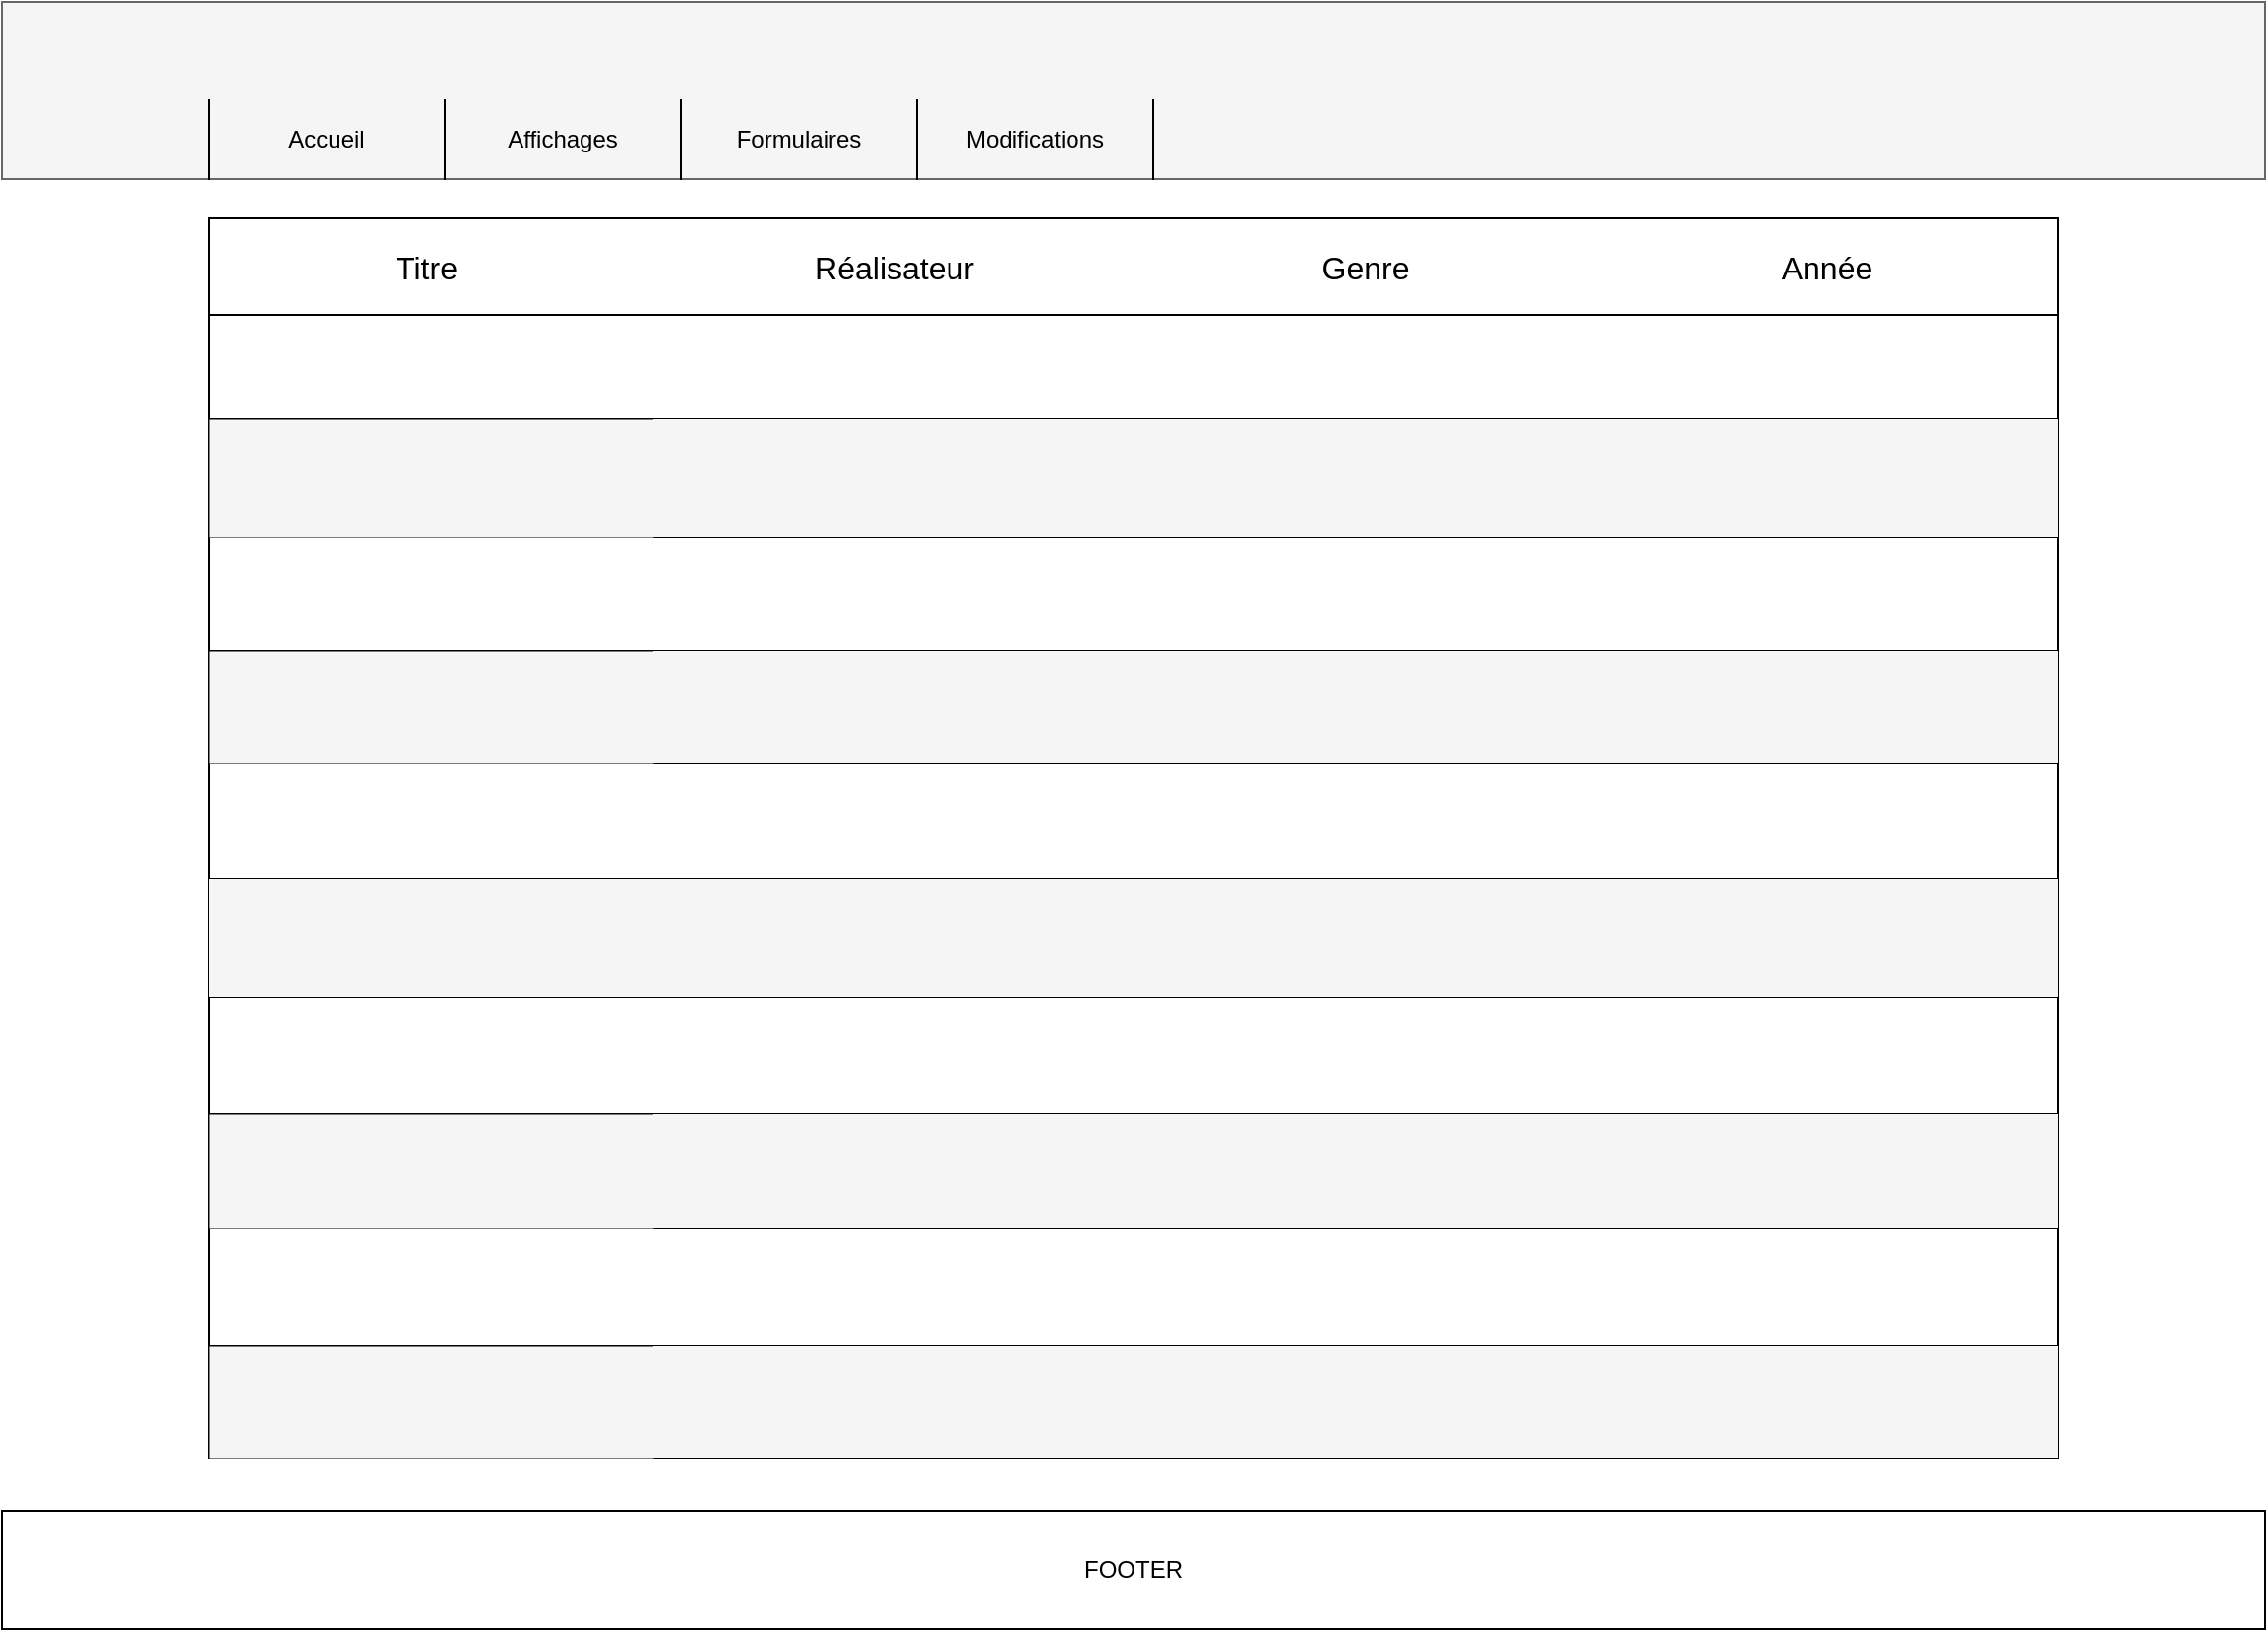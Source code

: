 <mxfile version="21.1.7" type="github">
  <diagram name="Page-1" id="TFeiLpqOvTcneDsfJnWh">
    <mxGraphModel dx="1912" dy="1061" grid="1" gridSize="10" guides="1" tooltips="1" connect="1" arrows="1" fold="1" page="1" pageScale="1" pageWidth="1169" pageHeight="827" math="0" shadow="0">
      <root>
        <mxCell id="0" />
        <mxCell id="1" parent="0" />
        <mxCell id="-rIALQsXQZc5Qd0rrOYO-28" value="" style="rounded=0;whiteSpace=wrap;html=1;fillColor=#f5f5f5;fontColor=#333333;strokeColor=#666666;" vertex="1" parent="1">
          <mxGeometry x="10" width="1150" height="90" as="geometry" />
        </mxCell>
        <mxCell id="-rIALQsXQZc5Qd0rrOYO-91" value="" style="shape=table;startSize=0;container=1;collapsible=0;childLayout=tableLayout;fontSize=16;columnLines=0;" vertex="1" parent="1">
          <mxGeometry x="115" y="110" width="940" height="630" as="geometry" />
        </mxCell>
        <mxCell id="-rIALQsXQZc5Qd0rrOYO-92" value="" style="shape=tableRow;horizontal=0;startSize=0;swimlaneHead=0;swimlaneBody=0;strokeColor=inherit;top=0;left=0;bottom=0;right=0;collapsible=0;dropTarget=0;fillColor=none;points=[[0,0.5],[1,0.5]];portConstraint=eastwest;fontSize=16;" vertex="1" parent="-rIALQsXQZc5Qd0rrOYO-91">
          <mxGeometry width="940" height="49" as="geometry" />
        </mxCell>
        <mxCell id="-rIALQsXQZc5Qd0rrOYO-93" value="Titre&amp;nbsp;" style="shape=partialRectangle;html=1;whiteSpace=wrap;connectable=0;strokeColor=inherit;overflow=hidden;fillColor=none;top=0;left=0;bottom=0;right=0;pointerEvents=1;fontSize=16;strokeWidth=0;" vertex="1" parent="-rIALQsXQZc5Qd0rrOYO-92">
          <mxGeometry width="226" height="49" as="geometry">
            <mxRectangle width="226" height="49" as="alternateBounds" />
          </mxGeometry>
        </mxCell>
        <mxCell id="-rIALQsXQZc5Qd0rrOYO-94" value="Réalisateur" style="shape=partialRectangle;html=1;whiteSpace=wrap;connectable=0;strokeColor=inherit;overflow=hidden;fillColor=none;top=0;left=0;bottom=0;right=0;pointerEvents=1;fontSize=16;" vertex="1" parent="-rIALQsXQZc5Qd0rrOYO-92">
          <mxGeometry x="226" width="245" height="49" as="geometry">
            <mxRectangle width="245" height="49" as="alternateBounds" />
          </mxGeometry>
        </mxCell>
        <mxCell id="-rIALQsXQZc5Qd0rrOYO-95" value="Genre" style="shape=partialRectangle;html=1;whiteSpace=wrap;connectable=0;strokeColor=inherit;overflow=hidden;fillColor=none;top=0;left=0;bottom=0;right=0;pointerEvents=1;fontSize=16;" vertex="1" parent="-rIALQsXQZc5Qd0rrOYO-92">
          <mxGeometry x="471" width="234" height="49" as="geometry">
            <mxRectangle width="234" height="49" as="alternateBounds" />
          </mxGeometry>
        </mxCell>
        <mxCell id="-rIALQsXQZc5Qd0rrOYO-107" value="Année" style="shape=partialRectangle;html=1;whiteSpace=wrap;connectable=0;strokeColor=inherit;overflow=hidden;fillColor=none;top=0;left=0;bottom=0;right=0;pointerEvents=1;fontSize=16;" vertex="1" parent="-rIALQsXQZc5Qd0rrOYO-92">
          <mxGeometry x="705" width="235" height="49" as="geometry">
            <mxRectangle width="235" height="49" as="alternateBounds" />
          </mxGeometry>
        </mxCell>
        <mxCell id="-rIALQsXQZc5Qd0rrOYO-96" value="" style="shape=tableRow;horizontal=0;startSize=0;swimlaneHead=0;swimlaneBody=0;strokeColor=inherit;top=0;left=0;bottom=0;right=0;collapsible=0;dropTarget=0;fillColor=none;points=[[0,0.5],[1,0.5]];portConstraint=eastwest;fontSize=16;" vertex="1" parent="-rIALQsXQZc5Qd0rrOYO-91">
          <mxGeometry y="49" width="940" height="53" as="geometry" />
        </mxCell>
        <mxCell id="-rIALQsXQZc5Qd0rrOYO-97" value="" style="shape=partialRectangle;html=1;whiteSpace=wrap;connectable=0;overflow=hidden;top=0;left=0;bottom=0;right=0;pointerEvents=1;fontSize=16;strokeWidth=0;fillColor=none;strokeColor=inherit;" vertex="1" parent="-rIALQsXQZc5Qd0rrOYO-96">
          <mxGeometry width="226" height="53" as="geometry">
            <mxRectangle width="226" height="53" as="alternateBounds" />
          </mxGeometry>
        </mxCell>
        <mxCell id="-rIALQsXQZc5Qd0rrOYO-98" value="" style="shape=partialRectangle;html=1;whiteSpace=wrap;connectable=0;strokeColor=inherit;overflow=hidden;fillColor=none;top=0;left=0;bottom=0;right=0;pointerEvents=1;fontSize=16;" vertex="1" parent="-rIALQsXQZc5Qd0rrOYO-96">
          <mxGeometry x="226" width="245" height="53" as="geometry">
            <mxRectangle width="245" height="53" as="alternateBounds" />
          </mxGeometry>
        </mxCell>
        <mxCell id="-rIALQsXQZc5Qd0rrOYO-99" value="" style="shape=partialRectangle;html=1;whiteSpace=wrap;connectable=0;strokeColor=inherit;overflow=hidden;fillColor=none;top=0;left=0;bottom=0;right=0;pointerEvents=1;fontSize=16;" vertex="1" parent="-rIALQsXQZc5Qd0rrOYO-96">
          <mxGeometry x="471" width="234" height="53" as="geometry">
            <mxRectangle width="234" height="53" as="alternateBounds" />
          </mxGeometry>
        </mxCell>
        <mxCell id="-rIALQsXQZc5Qd0rrOYO-108" style="shape=partialRectangle;html=1;whiteSpace=wrap;connectable=0;strokeColor=inherit;overflow=hidden;fillColor=none;top=0;left=0;bottom=0;right=0;pointerEvents=1;fontSize=16;" vertex="1" parent="-rIALQsXQZc5Qd0rrOYO-96">
          <mxGeometry x="705" width="235" height="53" as="geometry">
            <mxRectangle width="235" height="53" as="alternateBounds" />
          </mxGeometry>
        </mxCell>
        <mxCell id="-rIALQsXQZc5Qd0rrOYO-100" value="" style="shape=tableRow;horizontal=0;startSize=0;swimlaneHead=0;swimlaneBody=0;strokeColor=inherit;top=0;left=0;bottom=0;right=0;collapsible=0;dropTarget=0;fillColor=none;points=[[0,0.5],[1,0.5]];portConstraint=eastwest;fontSize=16;" vertex="1" parent="-rIALQsXQZc5Qd0rrOYO-91">
          <mxGeometry y="102" width="940" height="60" as="geometry" />
        </mxCell>
        <mxCell id="-rIALQsXQZc5Qd0rrOYO-101" value="" style="shape=partialRectangle;html=1;whiteSpace=wrap;connectable=0;overflow=hidden;top=0;left=0;bottom=0;right=0;pointerEvents=1;fontSize=16;strokeWidth=0;fillColor=#f5f5f5;strokeColor=#666666;fontColor=#333333;" vertex="1" parent="-rIALQsXQZc5Qd0rrOYO-100">
          <mxGeometry width="226" height="60" as="geometry">
            <mxRectangle width="226" height="60" as="alternateBounds" />
          </mxGeometry>
        </mxCell>
        <mxCell id="-rIALQsXQZc5Qd0rrOYO-102" value="" style="shape=partialRectangle;html=1;whiteSpace=wrap;connectable=0;strokeColor=#666666;overflow=hidden;fillColor=#f5f5f5;top=0;left=0;bottom=0;right=0;pointerEvents=1;fontSize=16;fontColor=#333333;" vertex="1" parent="-rIALQsXQZc5Qd0rrOYO-100">
          <mxGeometry x="226" width="245" height="60" as="geometry">
            <mxRectangle width="245" height="60" as="alternateBounds" />
          </mxGeometry>
        </mxCell>
        <mxCell id="-rIALQsXQZc5Qd0rrOYO-103" value="" style="shape=partialRectangle;html=1;whiteSpace=wrap;connectable=0;strokeColor=#666666;overflow=hidden;fillColor=#f5f5f5;top=0;left=0;bottom=0;right=0;pointerEvents=1;fontSize=16;fontColor=#333333;" vertex="1" parent="-rIALQsXQZc5Qd0rrOYO-100">
          <mxGeometry x="471" width="234" height="60" as="geometry">
            <mxRectangle width="234" height="60" as="alternateBounds" />
          </mxGeometry>
        </mxCell>
        <mxCell id="-rIALQsXQZc5Qd0rrOYO-109" style="shape=partialRectangle;html=1;whiteSpace=wrap;connectable=0;strokeColor=#666666;overflow=hidden;fillColor=#f5f5f5;top=0;left=0;bottom=0;right=0;pointerEvents=1;fontSize=16;fontColor=#333333;" vertex="1" parent="-rIALQsXQZc5Qd0rrOYO-100">
          <mxGeometry x="705" width="235" height="60" as="geometry">
            <mxRectangle width="235" height="60" as="alternateBounds" />
          </mxGeometry>
        </mxCell>
        <mxCell id="-rIALQsXQZc5Qd0rrOYO-148" style="shape=tableRow;horizontal=0;startSize=0;swimlaneHead=0;swimlaneBody=0;strokeColor=inherit;top=0;left=0;bottom=0;right=0;collapsible=0;dropTarget=0;fillColor=none;points=[[0,0.5],[1,0.5]];portConstraint=eastwest;fontSize=16;" vertex="1" parent="-rIALQsXQZc5Qd0rrOYO-91">
          <mxGeometry y="162" width="940" height="58" as="geometry" />
        </mxCell>
        <mxCell id="-rIALQsXQZc5Qd0rrOYO-149" style="shape=partialRectangle;html=1;whiteSpace=wrap;connectable=0;overflow=hidden;top=0;left=0;bottom=0;right=0;pointerEvents=1;fontSize=16;strokeWidth=0;fillColor=none;strokeColor=inherit;" vertex="1" parent="-rIALQsXQZc5Qd0rrOYO-148">
          <mxGeometry width="226" height="58" as="geometry">
            <mxRectangle width="226" height="58" as="alternateBounds" />
          </mxGeometry>
        </mxCell>
        <mxCell id="-rIALQsXQZc5Qd0rrOYO-150" style="shape=partialRectangle;html=1;whiteSpace=wrap;connectable=0;strokeColor=inherit;overflow=hidden;fillColor=none;top=0;left=0;bottom=0;right=0;pointerEvents=1;fontSize=16;" vertex="1" parent="-rIALQsXQZc5Qd0rrOYO-148">
          <mxGeometry x="226" width="245" height="58" as="geometry">
            <mxRectangle width="245" height="58" as="alternateBounds" />
          </mxGeometry>
        </mxCell>
        <mxCell id="-rIALQsXQZc5Qd0rrOYO-151" style="shape=partialRectangle;html=1;whiteSpace=wrap;connectable=0;strokeColor=inherit;overflow=hidden;fillColor=none;top=0;left=0;bottom=0;right=0;pointerEvents=1;fontSize=16;" vertex="1" parent="-rIALQsXQZc5Qd0rrOYO-148">
          <mxGeometry x="471" width="234" height="58" as="geometry">
            <mxRectangle width="234" height="58" as="alternateBounds" />
          </mxGeometry>
        </mxCell>
        <mxCell id="-rIALQsXQZc5Qd0rrOYO-152" style="shape=partialRectangle;html=1;whiteSpace=wrap;connectable=0;strokeColor=inherit;overflow=hidden;fillColor=none;top=0;left=0;bottom=0;right=0;pointerEvents=1;fontSize=16;" vertex="1" parent="-rIALQsXQZc5Qd0rrOYO-148">
          <mxGeometry x="705" width="235" height="58" as="geometry">
            <mxRectangle width="235" height="58" as="alternateBounds" />
          </mxGeometry>
        </mxCell>
        <mxCell id="-rIALQsXQZc5Qd0rrOYO-143" style="shape=tableRow;horizontal=0;startSize=0;swimlaneHead=0;swimlaneBody=0;strokeColor=inherit;top=0;left=0;bottom=0;right=0;collapsible=0;dropTarget=0;fillColor=none;points=[[0,0.5],[1,0.5]];portConstraint=eastwest;fontSize=16;" vertex="1" parent="-rIALQsXQZc5Qd0rrOYO-91">
          <mxGeometry y="220" width="940" height="57" as="geometry" />
        </mxCell>
        <mxCell id="-rIALQsXQZc5Qd0rrOYO-144" style="shape=partialRectangle;html=1;whiteSpace=wrap;connectable=0;overflow=hidden;top=0;left=0;bottom=0;right=0;pointerEvents=1;fontSize=16;strokeWidth=0;fillColor=#f5f5f5;strokeColor=#666666;fontColor=#333333;" vertex="1" parent="-rIALQsXQZc5Qd0rrOYO-143">
          <mxGeometry width="226" height="57" as="geometry">
            <mxRectangle width="226" height="57" as="alternateBounds" />
          </mxGeometry>
        </mxCell>
        <mxCell id="-rIALQsXQZc5Qd0rrOYO-145" style="shape=partialRectangle;html=1;whiteSpace=wrap;connectable=0;strokeColor=#666666;overflow=hidden;fillColor=#f5f5f5;top=0;left=0;bottom=0;right=0;pointerEvents=1;fontSize=16;fontColor=#333333;" vertex="1" parent="-rIALQsXQZc5Qd0rrOYO-143">
          <mxGeometry x="226" width="245" height="57" as="geometry">
            <mxRectangle width="245" height="57" as="alternateBounds" />
          </mxGeometry>
        </mxCell>
        <mxCell id="-rIALQsXQZc5Qd0rrOYO-146" style="shape=partialRectangle;html=1;whiteSpace=wrap;connectable=0;strokeColor=#666666;overflow=hidden;fillColor=#f5f5f5;top=0;left=0;bottom=0;right=0;pointerEvents=1;fontSize=16;fontColor=#333333;" vertex="1" parent="-rIALQsXQZc5Qd0rrOYO-143">
          <mxGeometry x="471" width="234" height="57" as="geometry">
            <mxRectangle width="234" height="57" as="alternateBounds" />
          </mxGeometry>
        </mxCell>
        <mxCell id="-rIALQsXQZc5Qd0rrOYO-147" style="shape=partialRectangle;html=1;whiteSpace=wrap;connectable=0;strokeColor=#666666;overflow=hidden;fillColor=#f5f5f5;top=0;left=0;bottom=0;right=0;pointerEvents=1;fontSize=16;fontColor=#333333;" vertex="1" parent="-rIALQsXQZc5Qd0rrOYO-143">
          <mxGeometry x="705" width="235" height="57" as="geometry">
            <mxRectangle width="235" height="57" as="alternateBounds" />
          </mxGeometry>
        </mxCell>
        <mxCell id="-rIALQsXQZc5Qd0rrOYO-138" style="shape=tableRow;horizontal=0;startSize=0;swimlaneHead=0;swimlaneBody=0;strokeColor=inherit;top=0;left=0;bottom=0;right=0;collapsible=0;dropTarget=0;fillColor=none;points=[[0,0.5],[1,0.5]];portConstraint=eastwest;fontSize=16;" vertex="1" parent="-rIALQsXQZc5Qd0rrOYO-91">
          <mxGeometry y="277" width="940" height="59" as="geometry" />
        </mxCell>
        <mxCell id="-rIALQsXQZc5Qd0rrOYO-139" style="shape=partialRectangle;html=1;whiteSpace=wrap;connectable=0;overflow=hidden;top=0;left=0;bottom=0;right=0;pointerEvents=1;fontSize=16;strokeWidth=0;fillColor=none;strokeColor=inherit;" vertex="1" parent="-rIALQsXQZc5Qd0rrOYO-138">
          <mxGeometry width="226" height="59" as="geometry">
            <mxRectangle width="226" height="59" as="alternateBounds" />
          </mxGeometry>
        </mxCell>
        <mxCell id="-rIALQsXQZc5Qd0rrOYO-140" style="shape=partialRectangle;html=1;whiteSpace=wrap;connectable=0;strokeColor=inherit;overflow=hidden;fillColor=none;top=0;left=0;bottom=0;right=0;pointerEvents=1;fontSize=16;" vertex="1" parent="-rIALQsXQZc5Qd0rrOYO-138">
          <mxGeometry x="226" width="245" height="59" as="geometry">
            <mxRectangle width="245" height="59" as="alternateBounds" />
          </mxGeometry>
        </mxCell>
        <mxCell id="-rIALQsXQZc5Qd0rrOYO-141" style="shape=partialRectangle;html=1;whiteSpace=wrap;connectable=0;strokeColor=inherit;overflow=hidden;fillColor=none;top=0;left=0;bottom=0;right=0;pointerEvents=1;fontSize=16;" vertex="1" parent="-rIALQsXQZc5Qd0rrOYO-138">
          <mxGeometry x="471" width="234" height="59" as="geometry">
            <mxRectangle width="234" height="59" as="alternateBounds" />
          </mxGeometry>
        </mxCell>
        <mxCell id="-rIALQsXQZc5Qd0rrOYO-142" style="shape=partialRectangle;html=1;whiteSpace=wrap;connectable=0;strokeColor=inherit;overflow=hidden;fillColor=none;top=0;left=0;bottom=0;right=0;pointerEvents=1;fontSize=16;" vertex="1" parent="-rIALQsXQZc5Qd0rrOYO-138">
          <mxGeometry x="705" width="235" height="59" as="geometry">
            <mxRectangle width="235" height="59" as="alternateBounds" />
          </mxGeometry>
        </mxCell>
        <mxCell id="-rIALQsXQZc5Qd0rrOYO-133" style="shape=tableRow;horizontal=0;startSize=0;swimlaneHead=0;swimlaneBody=0;strokeColor=#666666;top=0;left=0;bottom=0;right=0;collapsible=0;dropTarget=0;fillColor=#f5f5f5;points=[[0,0.5],[1,0.5]];portConstraint=eastwest;fontSize=16;fontColor=#333333;" vertex="1" parent="-rIALQsXQZc5Qd0rrOYO-91">
          <mxGeometry y="336" width="940" height="60" as="geometry" />
        </mxCell>
        <mxCell id="-rIALQsXQZc5Qd0rrOYO-134" style="shape=partialRectangle;html=1;whiteSpace=wrap;connectable=0;overflow=hidden;top=0;left=0;bottom=0;right=0;pointerEvents=1;fontSize=16;strokeWidth=0;fillColor=none;strokeColor=inherit;" vertex="1" parent="-rIALQsXQZc5Qd0rrOYO-133">
          <mxGeometry width="226" height="60" as="geometry">
            <mxRectangle width="226" height="60" as="alternateBounds" />
          </mxGeometry>
        </mxCell>
        <mxCell id="-rIALQsXQZc5Qd0rrOYO-135" style="shape=partialRectangle;html=1;whiteSpace=wrap;connectable=0;strokeColor=inherit;overflow=hidden;fillColor=none;top=0;left=0;bottom=0;right=0;pointerEvents=1;fontSize=16;" vertex="1" parent="-rIALQsXQZc5Qd0rrOYO-133">
          <mxGeometry x="226" width="245" height="60" as="geometry">
            <mxRectangle width="245" height="60" as="alternateBounds" />
          </mxGeometry>
        </mxCell>
        <mxCell id="-rIALQsXQZc5Qd0rrOYO-136" style="shape=partialRectangle;html=1;whiteSpace=wrap;connectable=0;strokeColor=inherit;overflow=hidden;fillColor=none;top=0;left=0;bottom=0;right=0;pointerEvents=1;fontSize=16;" vertex="1" parent="-rIALQsXQZc5Qd0rrOYO-133">
          <mxGeometry x="471" width="234" height="60" as="geometry">
            <mxRectangle width="234" height="60" as="alternateBounds" />
          </mxGeometry>
        </mxCell>
        <mxCell id="-rIALQsXQZc5Qd0rrOYO-137" style="shape=partialRectangle;html=1;whiteSpace=wrap;connectable=0;strokeColor=inherit;overflow=hidden;fillColor=none;top=0;left=0;bottom=0;right=0;pointerEvents=1;fontSize=16;" vertex="1" parent="-rIALQsXQZc5Qd0rrOYO-133">
          <mxGeometry x="705" width="235" height="60" as="geometry">
            <mxRectangle width="235" height="60" as="alternateBounds" />
          </mxGeometry>
        </mxCell>
        <mxCell id="-rIALQsXQZc5Qd0rrOYO-113" style="shape=tableRow;horizontal=0;startSize=0;swimlaneHead=0;swimlaneBody=0;strokeColor=inherit;top=0;left=0;bottom=0;right=0;collapsible=0;dropTarget=0;fillColor=none;points=[[0,0.5],[1,0.5]];portConstraint=eastwest;fontSize=16;" vertex="1" parent="-rIALQsXQZc5Qd0rrOYO-91">
          <mxGeometry y="396" width="940" height="59" as="geometry" />
        </mxCell>
        <mxCell id="-rIALQsXQZc5Qd0rrOYO-114" style="shape=partialRectangle;html=1;whiteSpace=wrap;connectable=0;overflow=hidden;top=0;left=0;bottom=0;right=0;pointerEvents=1;fontSize=16;strokeWidth=0;fillColor=none;strokeColor=inherit;" vertex="1" parent="-rIALQsXQZc5Qd0rrOYO-113">
          <mxGeometry width="226" height="59" as="geometry">
            <mxRectangle width="226" height="59" as="alternateBounds" />
          </mxGeometry>
        </mxCell>
        <mxCell id="-rIALQsXQZc5Qd0rrOYO-115" style="shape=partialRectangle;html=1;whiteSpace=wrap;connectable=0;strokeColor=inherit;overflow=hidden;fillColor=none;top=0;left=0;bottom=0;right=0;pointerEvents=1;fontSize=16;" vertex="1" parent="-rIALQsXQZc5Qd0rrOYO-113">
          <mxGeometry x="226" width="245" height="59" as="geometry">
            <mxRectangle width="245" height="59" as="alternateBounds" />
          </mxGeometry>
        </mxCell>
        <mxCell id="-rIALQsXQZc5Qd0rrOYO-116" style="shape=partialRectangle;html=1;whiteSpace=wrap;connectable=0;strokeColor=inherit;overflow=hidden;fillColor=none;top=0;left=0;bottom=0;right=0;pointerEvents=1;fontSize=16;" vertex="1" parent="-rIALQsXQZc5Qd0rrOYO-113">
          <mxGeometry x="471" width="234" height="59" as="geometry">
            <mxRectangle width="234" height="59" as="alternateBounds" />
          </mxGeometry>
        </mxCell>
        <mxCell id="-rIALQsXQZc5Qd0rrOYO-117" style="shape=partialRectangle;html=1;whiteSpace=wrap;connectable=0;strokeColor=inherit;overflow=hidden;fillColor=none;top=0;left=0;bottom=0;right=0;pointerEvents=1;fontSize=16;" vertex="1" parent="-rIALQsXQZc5Qd0rrOYO-113">
          <mxGeometry x="705" width="235" height="59" as="geometry">
            <mxRectangle width="235" height="59" as="alternateBounds" />
          </mxGeometry>
        </mxCell>
        <mxCell id="-rIALQsXQZc5Qd0rrOYO-118" style="shape=tableRow;horizontal=0;startSize=0;swimlaneHead=0;swimlaneBody=0;strokeColor=inherit;top=0;left=0;bottom=0;right=0;collapsible=0;dropTarget=0;fillColor=none;points=[[0,0.5],[1,0.5]];portConstraint=eastwest;fontSize=16;" vertex="1" parent="-rIALQsXQZc5Qd0rrOYO-91">
          <mxGeometry y="455" width="940" height="58" as="geometry" />
        </mxCell>
        <mxCell id="-rIALQsXQZc5Qd0rrOYO-119" style="shape=partialRectangle;html=1;whiteSpace=wrap;connectable=0;overflow=hidden;top=0;left=0;bottom=0;right=0;pointerEvents=1;fontSize=16;strokeWidth=0;fillColor=#f5f5f5;strokeColor=#666666;fontColor=#333333;" vertex="1" parent="-rIALQsXQZc5Qd0rrOYO-118">
          <mxGeometry width="226" height="58" as="geometry">
            <mxRectangle width="226" height="58" as="alternateBounds" />
          </mxGeometry>
        </mxCell>
        <mxCell id="-rIALQsXQZc5Qd0rrOYO-120" style="shape=partialRectangle;html=1;whiteSpace=wrap;connectable=0;strokeColor=#666666;overflow=hidden;fillColor=#f5f5f5;top=0;left=0;bottom=0;right=0;pointerEvents=1;fontSize=16;fontColor=#333333;" vertex="1" parent="-rIALQsXQZc5Qd0rrOYO-118">
          <mxGeometry x="226" width="245" height="58" as="geometry">
            <mxRectangle width="245" height="58" as="alternateBounds" />
          </mxGeometry>
        </mxCell>
        <mxCell id="-rIALQsXQZc5Qd0rrOYO-121" style="shape=partialRectangle;html=1;whiteSpace=wrap;connectable=0;strokeColor=#666666;overflow=hidden;fillColor=#f5f5f5;top=0;left=0;bottom=0;right=0;pointerEvents=1;fontSize=16;fontColor=#333333;" vertex="1" parent="-rIALQsXQZc5Qd0rrOYO-118">
          <mxGeometry x="471" width="234" height="58" as="geometry">
            <mxRectangle width="234" height="58" as="alternateBounds" />
          </mxGeometry>
        </mxCell>
        <mxCell id="-rIALQsXQZc5Qd0rrOYO-122" style="shape=partialRectangle;html=1;whiteSpace=wrap;connectable=0;strokeColor=#666666;overflow=hidden;fillColor=#f5f5f5;top=0;left=0;bottom=0;right=0;pointerEvents=1;fontSize=16;fontColor=#333333;" vertex="1" parent="-rIALQsXQZc5Qd0rrOYO-118">
          <mxGeometry x="705" width="235" height="58" as="geometry">
            <mxRectangle width="235" height="58" as="alternateBounds" />
          </mxGeometry>
        </mxCell>
        <mxCell id="-rIALQsXQZc5Qd0rrOYO-123" style="shape=tableRow;horizontal=0;startSize=0;swimlaneHead=0;swimlaneBody=0;strokeColor=inherit;top=0;left=0;bottom=0;right=0;collapsible=0;dropTarget=0;fillColor=none;points=[[0,0.5],[1,0.5]];portConstraint=eastwest;fontSize=16;" vertex="1" parent="-rIALQsXQZc5Qd0rrOYO-91">
          <mxGeometry y="513" width="940" height="60" as="geometry" />
        </mxCell>
        <mxCell id="-rIALQsXQZc5Qd0rrOYO-124" style="shape=partialRectangle;html=1;whiteSpace=wrap;connectable=0;overflow=hidden;top=0;left=0;bottom=0;right=0;pointerEvents=1;fontSize=16;strokeWidth=0;fillColor=none;strokeColor=inherit;" vertex="1" parent="-rIALQsXQZc5Qd0rrOYO-123">
          <mxGeometry width="226" height="60" as="geometry">
            <mxRectangle width="226" height="60" as="alternateBounds" />
          </mxGeometry>
        </mxCell>
        <mxCell id="-rIALQsXQZc5Qd0rrOYO-125" style="shape=partialRectangle;html=1;whiteSpace=wrap;connectable=0;strokeColor=inherit;overflow=hidden;fillColor=none;top=0;left=0;bottom=0;right=0;pointerEvents=1;fontSize=16;" vertex="1" parent="-rIALQsXQZc5Qd0rrOYO-123">
          <mxGeometry x="226" width="245" height="60" as="geometry">
            <mxRectangle width="245" height="60" as="alternateBounds" />
          </mxGeometry>
        </mxCell>
        <mxCell id="-rIALQsXQZc5Qd0rrOYO-126" style="shape=partialRectangle;html=1;whiteSpace=wrap;connectable=0;strokeColor=inherit;overflow=hidden;fillColor=none;top=0;left=0;bottom=0;right=0;pointerEvents=1;fontSize=16;" vertex="1" parent="-rIALQsXQZc5Qd0rrOYO-123">
          <mxGeometry x="471" width="234" height="60" as="geometry">
            <mxRectangle width="234" height="60" as="alternateBounds" />
          </mxGeometry>
        </mxCell>
        <mxCell id="-rIALQsXQZc5Qd0rrOYO-127" style="shape=partialRectangle;html=1;whiteSpace=wrap;connectable=0;strokeColor=inherit;overflow=hidden;fillColor=none;top=0;left=0;bottom=0;right=0;pointerEvents=1;fontSize=16;" vertex="1" parent="-rIALQsXQZc5Qd0rrOYO-123">
          <mxGeometry x="705" width="235" height="60" as="geometry">
            <mxRectangle width="235" height="60" as="alternateBounds" />
          </mxGeometry>
        </mxCell>
        <mxCell id="-rIALQsXQZc5Qd0rrOYO-128" style="shape=tableRow;horizontal=0;startSize=0;swimlaneHead=0;swimlaneBody=0;strokeColor=inherit;top=0;left=0;bottom=0;right=0;collapsible=0;dropTarget=0;fillColor=none;points=[[0,0.5],[1,0.5]];portConstraint=eastwest;fontSize=16;" vertex="1" parent="-rIALQsXQZc5Qd0rrOYO-91">
          <mxGeometry y="573" width="940" height="57" as="geometry" />
        </mxCell>
        <mxCell id="-rIALQsXQZc5Qd0rrOYO-129" style="shape=partialRectangle;html=1;whiteSpace=wrap;connectable=0;overflow=hidden;top=0;left=0;bottom=0;right=0;pointerEvents=1;fontSize=16;strokeWidth=0;fillColor=#f5f5f5;strokeColor=#666666;fontColor=#333333;" vertex="1" parent="-rIALQsXQZc5Qd0rrOYO-128">
          <mxGeometry width="226" height="57" as="geometry">
            <mxRectangle width="226" height="57" as="alternateBounds" />
          </mxGeometry>
        </mxCell>
        <mxCell id="-rIALQsXQZc5Qd0rrOYO-130" value="" style="shape=partialRectangle;html=1;whiteSpace=wrap;connectable=0;strokeColor=#666666;overflow=hidden;fillColor=#f5f5f5;top=0;left=0;bottom=0;right=0;pointerEvents=1;fontSize=16;fontColor=#333333;" vertex="1" parent="-rIALQsXQZc5Qd0rrOYO-128">
          <mxGeometry x="226" width="245" height="57" as="geometry">
            <mxRectangle width="245" height="57" as="alternateBounds" />
          </mxGeometry>
        </mxCell>
        <mxCell id="-rIALQsXQZc5Qd0rrOYO-131" style="shape=partialRectangle;html=1;whiteSpace=wrap;connectable=0;strokeColor=#666666;overflow=hidden;fillColor=#f5f5f5;top=0;left=0;bottom=0;right=0;pointerEvents=1;fontSize=16;fontColor=#333333;" vertex="1" parent="-rIALQsXQZc5Qd0rrOYO-128">
          <mxGeometry x="471" width="234" height="57" as="geometry">
            <mxRectangle width="234" height="57" as="alternateBounds" />
          </mxGeometry>
        </mxCell>
        <mxCell id="-rIALQsXQZc5Qd0rrOYO-132" style="shape=partialRectangle;html=1;whiteSpace=wrap;connectable=0;strokeColor=#666666;overflow=hidden;fillColor=#f5f5f5;top=0;left=0;bottom=0;right=0;pointerEvents=1;fontSize=16;fontColor=#333333;" vertex="1" parent="-rIALQsXQZc5Qd0rrOYO-128">
          <mxGeometry x="705" width="235" height="57" as="geometry">
            <mxRectangle width="235" height="57" as="alternateBounds" />
          </mxGeometry>
        </mxCell>
        <mxCell id="-rIALQsXQZc5Qd0rrOYO-318" value="FOOTER" style="rounded=0;whiteSpace=wrap;html=1;resizeWidth=0;" vertex="1" parent="1">
          <mxGeometry x="10" y="767" width="1150" height="60" as="geometry" />
        </mxCell>
        <mxCell id="-rIALQsXQZc5Qd0rrOYO-320" value="Affichages" style="shape=partialRectangle;whiteSpace=wrap;html=1;bottom=0;top=0;fillColor=none;" vertex="1" parent="1">
          <mxGeometry x="235" y="50" width="120" height="40" as="geometry" />
        </mxCell>
        <mxCell id="-rIALQsXQZc5Qd0rrOYO-321" value="Formulaires" style="shape=partialRectangle;whiteSpace=wrap;html=1;bottom=0;top=0;fillColor=none;" vertex="1" parent="1">
          <mxGeometry x="355" y="50" width="120" height="40" as="geometry" />
        </mxCell>
        <mxCell id="-rIALQsXQZc5Qd0rrOYO-322" value="Modifications" style="shape=partialRectangle;whiteSpace=wrap;html=1;bottom=0;top=0;fillColor=none;" vertex="1" parent="1">
          <mxGeometry x="475" y="50" width="120" height="40" as="geometry" />
        </mxCell>
        <mxCell id="-rIALQsXQZc5Qd0rrOYO-324" value="Accueil" style="shape=partialRectangle;whiteSpace=wrap;html=1;bottom=0;top=0;fillColor=none;" vertex="1" parent="1">
          <mxGeometry x="115" y="50" width="120" height="40" as="geometry" />
        </mxCell>
      </root>
    </mxGraphModel>
  </diagram>
</mxfile>
